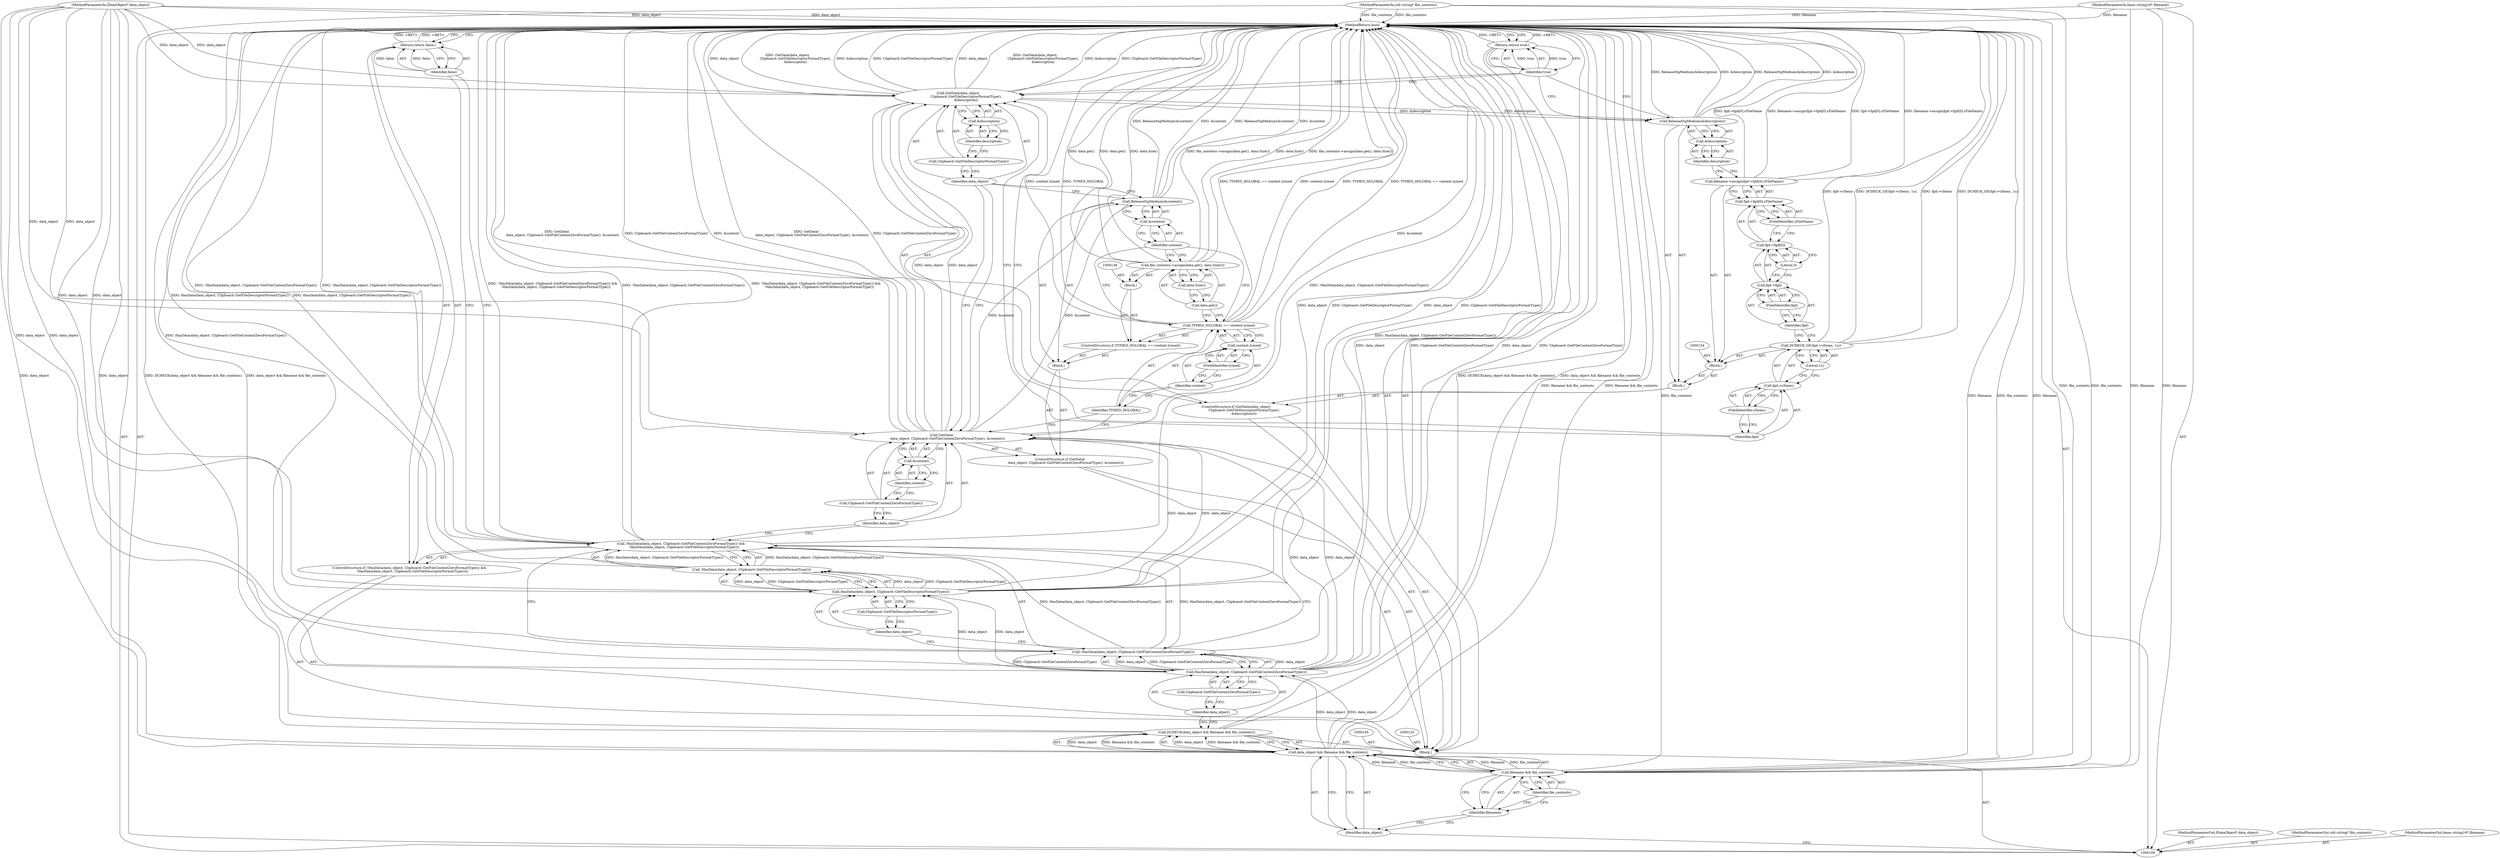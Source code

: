 digraph "0_Chrome_e93dc535728da259ec16d1c3cc393f80b25f64ae_1" {
"1000173" [label="(MethodReturn,bool)"];
"1000101" [label="(MethodParameterIn,IDataObject* data_object)"];
"1000263" [label="(MethodParameterOut,IDataObject* data_object)"];
"1000126" [label="(Identifier,data_object)"];
"1000127" [label="(Call,Clipboard::GetFileContentZeroFormatType())"];
"1000128" [label="(Call,&content)"];
"1000129" [label="(Identifier,content)"];
"1000130" [label="(Block,)"];
"1000134" [label="(Call,content.tymed)"];
"1000135" [label="(Identifier,content)"];
"1000136" [label="(FieldIdentifier,tymed)"];
"1000131" [label="(ControlStructure,if (TYMED_HGLOBAL == content.tymed))"];
"1000132" [label="(Call,TYMED_HGLOBAL == content.tymed)"];
"1000133" [label="(Identifier,TYMED_HGLOBAL)"];
"1000137" [label="(Block,)"];
"1000140" [label="(Call,data.get())"];
"1000141" [label="(Call,data.Size())"];
"1000139" [label="(Call,file_contents->assign(data.get(), data.Size()))"];
"1000143" [label="(Call,&content)"];
"1000144" [label="(Identifier,content)"];
"1000142" [label="(Call,ReleaseStgMedium(&content))"];
"1000148" [label="(Identifier,data_object)"];
"1000146" [label="(ControlStructure,if (GetData(data_object,\n               Clipboard::GetFileDescriptorFormatType(),\n               &description)))"];
"1000147" [label="(Call,GetData(data_object,\n               Clipboard::GetFileDescriptorFormatType(),\n               &description))"];
"1000103" [label="(MethodParameterIn,std::string* file_contents)"];
"1000265" [label="(MethodParameterOut,std::string* file_contents)"];
"1000102" [label="(MethodParameterIn,base::string16* filename)"];
"1000264" [label="(MethodParameterOut,base::string16* filename)"];
"1000104" [label="(Block,)"];
"1000149" [label="(Call,Clipboard::GetFileDescriptorFormatType())"];
"1000150" [label="(Call,&description)"];
"1000151" [label="(Identifier,description)"];
"1000152" [label="(Block,)"];
"1000153" [label="(Block,)"];
"1000156" [label="(Call,fgd->cItems)"];
"1000157" [label="(Identifier,fgd)"];
"1000158" [label="(FieldIdentifier,cItems)"];
"1000159" [label="(Literal,1u)"];
"1000155" [label="(Call,DCHECK_GE(fgd->cItems, 1u))"];
"1000161" [label="(Call,fgd->fgd[0].cFileName)"];
"1000162" [label="(Call,fgd->fgd[0])"];
"1000163" [label="(Call,fgd->fgd)"];
"1000164" [label="(Identifier,fgd)"];
"1000165" [label="(FieldIdentifier,fgd)"];
"1000166" [label="(Literal,0)"];
"1000167" [label="(FieldIdentifier,cFileName)"];
"1000160" [label="(Call,filename->assign(fgd->fgd[0].cFileName))"];
"1000169" [label="(Call,&description)"];
"1000170" [label="(Identifier,description)"];
"1000168" [label="(Call,ReleaseStgMedium(&description))"];
"1000171" [label="(Return,return true;)"];
"1000172" [label="(Identifier,true)"];
"1000105" [label="(Call,DCHECK(data_object && filename && file_contents))"];
"1000108" [label="(Call,filename && file_contents)"];
"1000109" [label="(Identifier,filename)"];
"1000110" [label="(Identifier,file_contents)"];
"1000106" [label="(Call,data_object && filename && file_contents)"];
"1000107" [label="(Identifier,data_object)"];
"1000115" [label="(Identifier,data_object)"];
"1000111" [label="(ControlStructure,if (!HasData(data_object, Clipboard::GetFileContentZeroFormatType()) &&\n      !HasData(data_object, Clipboard::GetFileDescriptorFormatType())))"];
"1000116" [label="(Call,Clipboard::GetFileContentZeroFormatType())"];
"1000112" [label="(Call,!HasData(data_object, Clipboard::GetFileContentZeroFormatType()) &&\n      !HasData(data_object, Clipboard::GetFileDescriptorFormatType()))"];
"1000113" [label="(Call,!HasData(data_object, Clipboard::GetFileContentZeroFormatType()))"];
"1000114" [label="(Call,HasData(data_object, Clipboard::GetFileContentZeroFormatType()))"];
"1000119" [label="(Identifier,data_object)"];
"1000120" [label="(Call,Clipboard::GetFileDescriptorFormatType())"];
"1000117" [label="(Call,!HasData(data_object, Clipboard::GetFileDescriptorFormatType()))"];
"1000118" [label="(Call,HasData(data_object, Clipboard::GetFileDescriptorFormatType()))"];
"1000122" [label="(Identifier,false)"];
"1000121" [label="(Return,return false;)"];
"1000124" [label="(ControlStructure,if (GetData(\n           data_object, Clipboard::GetFileContentZeroFormatType(), &content)))"];
"1000125" [label="(Call,GetData(\n           data_object, Clipboard::GetFileContentZeroFormatType(), &content))"];
"1000173" -> "1000100"  [label="AST: "];
"1000173" -> "1000121"  [label="CFG: "];
"1000173" -> "1000171"  [label="CFG: "];
"1000112" -> "1000173"  [label="DDG: !HasData(data_object, Clipboard::GetFileDescriptorFormatType())"];
"1000112" -> "1000173"  [label="DDG: !HasData(data_object, Clipboard::GetFileContentZeroFormatType()) &&\n      !HasData(data_object, Clipboard::GetFileDescriptorFormatType())"];
"1000112" -> "1000173"  [label="DDG: !HasData(data_object, Clipboard::GetFileContentZeroFormatType())"];
"1000168" -> "1000173"  [label="DDG: ReleaseStgMedium(&description)"];
"1000168" -> "1000173"  [label="DDG: &description"];
"1000142" -> "1000173"  [label="DDG: ReleaseStgMedium(&content)"];
"1000142" -> "1000173"  [label="DDG: &content"];
"1000125" -> "1000173"  [label="DDG: GetData(\n           data_object, Clipboard::GetFileContentZeroFormatType(), &content)"];
"1000125" -> "1000173"  [label="DDG: Clipboard::GetFileContentZeroFormatType()"];
"1000125" -> "1000173"  [label="DDG: &content"];
"1000106" -> "1000173"  [label="DDG: filename && file_contents"];
"1000105" -> "1000173"  [label="DDG: DCHECK(data_object && filename && file_contents)"];
"1000105" -> "1000173"  [label="DDG: data_object && filename && file_contents"];
"1000139" -> "1000173"  [label="DDG: data.get()"];
"1000139" -> "1000173"  [label="DDG: data.Size()"];
"1000139" -> "1000173"  [label="DDG: file_contents->assign(data.get(), data.Size())"];
"1000114" -> "1000173"  [label="DDG: data_object"];
"1000114" -> "1000173"  [label="DDG: Clipboard::GetFileContentZeroFormatType()"];
"1000117" -> "1000173"  [label="DDG: HasData(data_object, Clipboard::GetFileDescriptorFormatType())"];
"1000147" -> "1000173"  [label="DDG: &description"];
"1000147" -> "1000173"  [label="DDG: Clipboard::GetFileDescriptorFormatType()"];
"1000147" -> "1000173"  [label="DDG: data_object"];
"1000147" -> "1000173"  [label="DDG: GetData(data_object,\n               Clipboard::GetFileDescriptorFormatType(),\n               &description)"];
"1000118" -> "1000173"  [label="DDG: data_object"];
"1000118" -> "1000173"  [label="DDG: Clipboard::GetFileDescriptorFormatType()"];
"1000113" -> "1000173"  [label="DDG: HasData(data_object, Clipboard::GetFileContentZeroFormatType())"];
"1000160" -> "1000173"  [label="DDG: filename->assign(fgd->fgd[0].cFileName)"];
"1000160" -> "1000173"  [label="DDG: fgd->fgd[0].cFileName"];
"1000132" -> "1000173"  [label="DDG: TYMED_HGLOBAL == content.tymed"];
"1000132" -> "1000173"  [label="DDG: content.tymed"];
"1000132" -> "1000173"  [label="DDG: TYMED_HGLOBAL"];
"1000155" -> "1000173"  [label="DDG: DCHECK_GE(fgd->cItems, 1u)"];
"1000155" -> "1000173"  [label="DDG: fgd->cItems"];
"1000103" -> "1000173"  [label="DDG: file_contents"];
"1000102" -> "1000173"  [label="DDG: filename"];
"1000101" -> "1000173"  [label="DDG: data_object"];
"1000108" -> "1000173"  [label="DDG: file_contents"];
"1000108" -> "1000173"  [label="DDG: filename"];
"1000121" -> "1000173"  [label="DDG: <RET>"];
"1000171" -> "1000173"  [label="DDG: <RET>"];
"1000101" -> "1000100"  [label="AST: "];
"1000101" -> "1000173"  [label="DDG: data_object"];
"1000101" -> "1000106"  [label="DDG: data_object"];
"1000101" -> "1000114"  [label="DDG: data_object"];
"1000101" -> "1000118"  [label="DDG: data_object"];
"1000101" -> "1000125"  [label="DDG: data_object"];
"1000101" -> "1000147"  [label="DDG: data_object"];
"1000263" -> "1000100"  [label="AST: "];
"1000126" -> "1000125"  [label="AST: "];
"1000126" -> "1000112"  [label="CFG: "];
"1000127" -> "1000126"  [label="CFG: "];
"1000127" -> "1000125"  [label="AST: "];
"1000127" -> "1000126"  [label="CFG: "];
"1000129" -> "1000127"  [label="CFG: "];
"1000128" -> "1000125"  [label="AST: "];
"1000128" -> "1000129"  [label="CFG: "];
"1000129" -> "1000128"  [label="AST: "];
"1000125" -> "1000128"  [label="CFG: "];
"1000129" -> "1000128"  [label="AST: "];
"1000129" -> "1000127"  [label="CFG: "];
"1000128" -> "1000129"  [label="CFG: "];
"1000130" -> "1000124"  [label="AST: "];
"1000131" -> "1000130"  [label="AST: "];
"1000142" -> "1000130"  [label="AST: "];
"1000134" -> "1000132"  [label="AST: "];
"1000134" -> "1000136"  [label="CFG: "];
"1000135" -> "1000134"  [label="AST: "];
"1000136" -> "1000134"  [label="AST: "];
"1000132" -> "1000134"  [label="CFG: "];
"1000135" -> "1000134"  [label="AST: "];
"1000135" -> "1000133"  [label="CFG: "];
"1000136" -> "1000135"  [label="CFG: "];
"1000136" -> "1000134"  [label="AST: "];
"1000136" -> "1000135"  [label="CFG: "];
"1000134" -> "1000136"  [label="CFG: "];
"1000131" -> "1000130"  [label="AST: "];
"1000132" -> "1000131"  [label="AST: "];
"1000137" -> "1000131"  [label="AST: "];
"1000132" -> "1000131"  [label="AST: "];
"1000132" -> "1000134"  [label="CFG: "];
"1000133" -> "1000132"  [label="AST: "];
"1000134" -> "1000132"  [label="AST: "];
"1000140" -> "1000132"  [label="CFG: "];
"1000144" -> "1000132"  [label="CFG: "];
"1000132" -> "1000173"  [label="DDG: TYMED_HGLOBAL == content.tymed"];
"1000132" -> "1000173"  [label="DDG: content.tymed"];
"1000132" -> "1000173"  [label="DDG: TYMED_HGLOBAL"];
"1000133" -> "1000132"  [label="AST: "];
"1000133" -> "1000125"  [label="CFG: "];
"1000135" -> "1000133"  [label="CFG: "];
"1000137" -> "1000131"  [label="AST: "];
"1000138" -> "1000137"  [label="AST: "];
"1000139" -> "1000137"  [label="AST: "];
"1000140" -> "1000139"  [label="AST: "];
"1000140" -> "1000132"  [label="CFG: "];
"1000141" -> "1000140"  [label="CFG: "];
"1000141" -> "1000139"  [label="AST: "];
"1000141" -> "1000140"  [label="CFG: "];
"1000139" -> "1000141"  [label="CFG: "];
"1000139" -> "1000137"  [label="AST: "];
"1000139" -> "1000141"  [label="CFG: "];
"1000140" -> "1000139"  [label="AST: "];
"1000141" -> "1000139"  [label="AST: "];
"1000144" -> "1000139"  [label="CFG: "];
"1000139" -> "1000173"  [label="DDG: data.get()"];
"1000139" -> "1000173"  [label="DDG: data.Size()"];
"1000139" -> "1000173"  [label="DDG: file_contents->assign(data.get(), data.Size())"];
"1000143" -> "1000142"  [label="AST: "];
"1000143" -> "1000144"  [label="CFG: "];
"1000144" -> "1000143"  [label="AST: "];
"1000142" -> "1000143"  [label="CFG: "];
"1000144" -> "1000143"  [label="AST: "];
"1000144" -> "1000139"  [label="CFG: "];
"1000144" -> "1000132"  [label="CFG: "];
"1000143" -> "1000144"  [label="CFG: "];
"1000142" -> "1000130"  [label="AST: "];
"1000142" -> "1000143"  [label="CFG: "];
"1000143" -> "1000142"  [label="AST: "];
"1000148" -> "1000142"  [label="CFG: "];
"1000142" -> "1000173"  [label="DDG: ReleaseStgMedium(&content)"];
"1000142" -> "1000173"  [label="DDG: &content"];
"1000125" -> "1000142"  [label="DDG: &content"];
"1000148" -> "1000147"  [label="AST: "];
"1000148" -> "1000142"  [label="CFG: "];
"1000148" -> "1000125"  [label="CFG: "];
"1000149" -> "1000148"  [label="CFG: "];
"1000146" -> "1000104"  [label="AST: "];
"1000147" -> "1000146"  [label="AST: "];
"1000152" -> "1000146"  [label="AST: "];
"1000147" -> "1000146"  [label="AST: "];
"1000147" -> "1000150"  [label="CFG: "];
"1000148" -> "1000147"  [label="AST: "];
"1000149" -> "1000147"  [label="AST: "];
"1000150" -> "1000147"  [label="AST: "];
"1000157" -> "1000147"  [label="CFG: "];
"1000172" -> "1000147"  [label="CFG: "];
"1000147" -> "1000173"  [label="DDG: &description"];
"1000147" -> "1000173"  [label="DDG: Clipboard::GetFileDescriptorFormatType()"];
"1000147" -> "1000173"  [label="DDG: data_object"];
"1000147" -> "1000173"  [label="DDG: GetData(data_object,\n               Clipboard::GetFileDescriptorFormatType(),\n               &description)"];
"1000125" -> "1000147"  [label="DDG: data_object"];
"1000101" -> "1000147"  [label="DDG: data_object"];
"1000147" -> "1000168"  [label="DDG: &description"];
"1000103" -> "1000100"  [label="AST: "];
"1000103" -> "1000173"  [label="DDG: file_contents"];
"1000103" -> "1000108"  [label="DDG: file_contents"];
"1000265" -> "1000100"  [label="AST: "];
"1000102" -> "1000100"  [label="AST: "];
"1000102" -> "1000173"  [label="DDG: filename"];
"1000102" -> "1000108"  [label="DDG: filename"];
"1000264" -> "1000100"  [label="AST: "];
"1000104" -> "1000100"  [label="AST: "];
"1000105" -> "1000104"  [label="AST: "];
"1000111" -> "1000104"  [label="AST: "];
"1000123" -> "1000104"  [label="AST: "];
"1000124" -> "1000104"  [label="AST: "];
"1000145" -> "1000104"  [label="AST: "];
"1000146" -> "1000104"  [label="AST: "];
"1000171" -> "1000104"  [label="AST: "];
"1000149" -> "1000147"  [label="AST: "];
"1000149" -> "1000148"  [label="CFG: "];
"1000151" -> "1000149"  [label="CFG: "];
"1000150" -> "1000147"  [label="AST: "];
"1000150" -> "1000151"  [label="CFG: "];
"1000151" -> "1000150"  [label="AST: "];
"1000147" -> "1000150"  [label="CFG: "];
"1000151" -> "1000150"  [label="AST: "];
"1000151" -> "1000149"  [label="CFG: "];
"1000150" -> "1000151"  [label="CFG: "];
"1000152" -> "1000146"  [label="AST: "];
"1000153" -> "1000152"  [label="AST: "];
"1000168" -> "1000152"  [label="AST: "];
"1000153" -> "1000152"  [label="AST: "];
"1000154" -> "1000153"  [label="AST: "];
"1000155" -> "1000153"  [label="AST: "];
"1000160" -> "1000153"  [label="AST: "];
"1000156" -> "1000155"  [label="AST: "];
"1000156" -> "1000158"  [label="CFG: "];
"1000157" -> "1000156"  [label="AST: "];
"1000158" -> "1000156"  [label="AST: "];
"1000159" -> "1000156"  [label="CFG: "];
"1000157" -> "1000156"  [label="AST: "];
"1000157" -> "1000147"  [label="CFG: "];
"1000158" -> "1000157"  [label="CFG: "];
"1000158" -> "1000156"  [label="AST: "];
"1000158" -> "1000157"  [label="CFG: "];
"1000156" -> "1000158"  [label="CFG: "];
"1000159" -> "1000155"  [label="AST: "];
"1000159" -> "1000156"  [label="CFG: "];
"1000155" -> "1000159"  [label="CFG: "];
"1000155" -> "1000153"  [label="AST: "];
"1000155" -> "1000159"  [label="CFG: "];
"1000156" -> "1000155"  [label="AST: "];
"1000159" -> "1000155"  [label="AST: "];
"1000164" -> "1000155"  [label="CFG: "];
"1000155" -> "1000173"  [label="DDG: DCHECK_GE(fgd->cItems, 1u)"];
"1000155" -> "1000173"  [label="DDG: fgd->cItems"];
"1000161" -> "1000160"  [label="AST: "];
"1000161" -> "1000167"  [label="CFG: "];
"1000162" -> "1000161"  [label="AST: "];
"1000167" -> "1000161"  [label="AST: "];
"1000160" -> "1000161"  [label="CFG: "];
"1000162" -> "1000161"  [label="AST: "];
"1000162" -> "1000166"  [label="CFG: "];
"1000163" -> "1000162"  [label="AST: "];
"1000166" -> "1000162"  [label="AST: "];
"1000167" -> "1000162"  [label="CFG: "];
"1000163" -> "1000162"  [label="AST: "];
"1000163" -> "1000165"  [label="CFG: "];
"1000164" -> "1000163"  [label="AST: "];
"1000165" -> "1000163"  [label="AST: "];
"1000166" -> "1000163"  [label="CFG: "];
"1000164" -> "1000163"  [label="AST: "];
"1000164" -> "1000155"  [label="CFG: "];
"1000165" -> "1000164"  [label="CFG: "];
"1000165" -> "1000163"  [label="AST: "];
"1000165" -> "1000164"  [label="CFG: "];
"1000163" -> "1000165"  [label="CFG: "];
"1000166" -> "1000162"  [label="AST: "];
"1000166" -> "1000163"  [label="CFG: "];
"1000162" -> "1000166"  [label="CFG: "];
"1000167" -> "1000161"  [label="AST: "];
"1000167" -> "1000162"  [label="CFG: "];
"1000161" -> "1000167"  [label="CFG: "];
"1000160" -> "1000153"  [label="AST: "];
"1000160" -> "1000161"  [label="CFG: "];
"1000161" -> "1000160"  [label="AST: "];
"1000170" -> "1000160"  [label="CFG: "];
"1000160" -> "1000173"  [label="DDG: filename->assign(fgd->fgd[0].cFileName)"];
"1000160" -> "1000173"  [label="DDG: fgd->fgd[0].cFileName"];
"1000169" -> "1000168"  [label="AST: "];
"1000169" -> "1000170"  [label="CFG: "];
"1000170" -> "1000169"  [label="AST: "];
"1000168" -> "1000169"  [label="CFG: "];
"1000170" -> "1000169"  [label="AST: "];
"1000170" -> "1000160"  [label="CFG: "];
"1000169" -> "1000170"  [label="CFG: "];
"1000168" -> "1000152"  [label="AST: "];
"1000168" -> "1000169"  [label="CFG: "];
"1000169" -> "1000168"  [label="AST: "];
"1000172" -> "1000168"  [label="CFG: "];
"1000168" -> "1000173"  [label="DDG: ReleaseStgMedium(&description)"];
"1000168" -> "1000173"  [label="DDG: &description"];
"1000147" -> "1000168"  [label="DDG: &description"];
"1000171" -> "1000104"  [label="AST: "];
"1000171" -> "1000172"  [label="CFG: "];
"1000172" -> "1000171"  [label="AST: "];
"1000173" -> "1000171"  [label="CFG: "];
"1000171" -> "1000173"  [label="DDG: <RET>"];
"1000172" -> "1000171"  [label="DDG: true"];
"1000172" -> "1000171"  [label="AST: "];
"1000172" -> "1000168"  [label="CFG: "];
"1000172" -> "1000147"  [label="CFG: "];
"1000171" -> "1000172"  [label="CFG: "];
"1000172" -> "1000171"  [label="DDG: true"];
"1000105" -> "1000104"  [label="AST: "];
"1000105" -> "1000106"  [label="CFG: "];
"1000106" -> "1000105"  [label="AST: "];
"1000115" -> "1000105"  [label="CFG: "];
"1000105" -> "1000173"  [label="DDG: DCHECK(data_object && filename && file_contents)"];
"1000105" -> "1000173"  [label="DDG: data_object && filename && file_contents"];
"1000106" -> "1000105"  [label="DDG: data_object"];
"1000106" -> "1000105"  [label="DDG: filename && file_contents"];
"1000108" -> "1000106"  [label="AST: "];
"1000108" -> "1000109"  [label="CFG: "];
"1000108" -> "1000110"  [label="CFG: "];
"1000109" -> "1000108"  [label="AST: "];
"1000110" -> "1000108"  [label="AST: "];
"1000106" -> "1000108"  [label="CFG: "];
"1000108" -> "1000173"  [label="DDG: file_contents"];
"1000108" -> "1000173"  [label="DDG: filename"];
"1000108" -> "1000106"  [label="DDG: filename"];
"1000108" -> "1000106"  [label="DDG: file_contents"];
"1000102" -> "1000108"  [label="DDG: filename"];
"1000103" -> "1000108"  [label="DDG: file_contents"];
"1000109" -> "1000108"  [label="AST: "];
"1000109" -> "1000107"  [label="CFG: "];
"1000110" -> "1000109"  [label="CFG: "];
"1000108" -> "1000109"  [label="CFG: "];
"1000110" -> "1000108"  [label="AST: "];
"1000110" -> "1000109"  [label="CFG: "];
"1000108" -> "1000110"  [label="CFG: "];
"1000106" -> "1000105"  [label="AST: "];
"1000106" -> "1000107"  [label="CFG: "];
"1000106" -> "1000108"  [label="CFG: "];
"1000107" -> "1000106"  [label="AST: "];
"1000108" -> "1000106"  [label="AST: "];
"1000105" -> "1000106"  [label="CFG: "];
"1000106" -> "1000173"  [label="DDG: filename && file_contents"];
"1000106" -> "1000105"  [label="DDG: data_object"];
"1000106" -> "1000105"  [label="DDG: filename && file_contents"];
"1000101" -> "1000106"  [label="DDG: data_object"];
"1000108" -> "1000106"  [label="DDG: filename"];
"1000108" -> "1000106"  [label="DDG: file_contents"];
"1000106" -> "1000114"  [label="DDG: data_object"];
"1000107" -> "1000106"  [label="AST: "];
"1000107" -> "1000100"  [label="CFG: "];
"1000109" -> "1000107"  [label="CFG: "];
"1000106" -> "1000107"  [label="CFG: "];
"1000115" -> "1000114"  [label="AST: "];
"1000115" -> "1000105"  [label="CFG: "];
"1000116" -> "1000115"  [label="CFG: "];
"1000111" -> "1000104"  [label="AST: "];
"1000112" -> "1000111"  [label="AST: "];
"1000121" -> "1000111"  [label="AST: "];
"1000116" -> "1000114"  [label="AST: "];
"1000116" -> "1000115"  [label="CFG: "];
"1000114" -> "1000116"  [label="CFG: "];
"1000112" -> "1000111"  [label="AST: "];
"1000112" -> "1000113"  [label="CFG: "];
"1000112" -> "1000117"  [label="CFG: "];
"1000113" -> "1000112"  [label="AST: "];
"1000117" -> "1000112"  [label="AST: "];
"1000122" -> "1000112"  [label="CFG: "];
"1000126" -> "1000112"  [label="CFG: "];
"1000112" -> "1000173"  [label="DDG: !HasData(data_object, Clipboard::GetFileDescriptorFormatType())"];
"1000112" -> "1000173"  [label="DDG: !HasData(data_object, Clipboard::GetFileContentZeroFormatType()) &&\n      !HasData(data_object, Clipboard::GetFileDescriptorFormatType())"];
"1000112" -> "1000173"  [label="DDG: !HasData(data_object, Clipboard::GetFileContentZeroFormatType())"];
"1000113" -> "1000112"  [label="DDG: HasData(data_object, Clipboard::GetFileContentZeroFormatType())"];
"1000117" -> "1000112"  [label="DDG: HasData(data_object, Clipboard::GetFileDescriptorFormatType())"];
"1000113" -> "1000112"  [label="AST: "];
"1000113" -> "1000114"  [label="CFG: "];
"1000114" -> "1000113"  [label="AST: "];
"1000119" -> "1000113"  [label="CFG: "];
"1000112" -> "1000113"  [label="CFG: "];
"1000113" -> "1000173"  [label="DDG: HasData(data_object, Clipboard::GetFileContentZeroFormatType())"];
"1000113" -> "1000112"  [label="DDG: HasData(data_object, Clipboard::GetFileContentZeroFormatType())"];
"1000114" -> "1000113"  [label="DDG: data_object"];
"1000114" -> "1000113"  [label="DDG: Clipboard::GetFileContentZeroFormatType()"];
"1000114" -> "1000113"  [label="AST: "];
"1000114" -> "1000116"  [label="CFG: "];
"1000115" -> "1000114"  [label="AST: "];
"1000116" -> "1000114"  [label="AST: "];
"1000113" -> "1000114"  [label="CFG: "];
"1000114" -> "1000173"  [label="DDG: data_object"];
"1000114" -> "1000173"  [label="DDG: Clipboard::GetFileContentZeroFormatType()"];
"1000114" -> "1000113"  [label="DDG: data_object"];
"1000114" -> "1000113"  [label="DDG: Clipboard::GetFileContentZeroFormatType()"];
"1000106" -> "1000114"  [label="DDG: data_object"];
"1000101" -> "1000114"  [label="DDG: data_object"];
"1000114" -> "1000118"  [label="DDG: data_object"];
"1000114" -> "1000125"  [label="DDG: data_object"];
"1000119" -> "1000118"  [label="AST: "];
"1000119" -> "1000113"  [label="CFG: "];
"1000120" -> "1000119"  [label="CFG: "];
"1000120" -> "1000118"  [label="AST: "];
"1000120" -> "1000119"  [label="CFG: "];
"1000118" -> "1000120"  [label="CFG: "];
"1000117" -> "1000112"  [label="AST: "];
"1000117" -> "1000118"  [label="CFG: "];
"1000118" -> "1000117"  [label="AST: "];
"1000112" -> "1000117"  [label="CFG: "];
"1000117" -> "1000173"  [label="DDG: HasData(data_object, Clipboard::GetFileDescriptorFormatType())"];
"1000117" -> "1000112"  [label="DDG: HasData(data_object, Clipboard::GetFileDescriptorFormatType())"];
"1000118" -> "1000117"  [label="DDG: data_object"];
"1000118" -> "1000117"  [label="DDG: Clipboard::GetFileDescriptorFormatType()"];
"1000118" -> "1000117"  [label="AST: "];
"1000118" -> "1000120"  [label="CFG: "];
"1000119" -> "1000118"  [label="AST: "];
"1000120" -> "1000118"  [label="AST: "];
"1000117" -> "1000118"  [label="CFG: "];
"1000118" -> "1000173"  [label="DDG: data_object"];
"1000118" -> "1000173"  [label="DDG: Clipboard::GetFileDescriptorFormatType()"];
"1000118" -> "1000117"  [label="DDG: data_object"];
"1000118" -> "1000117"  [label="DDG: Clipboard::GetFileDescriptorFormatType()"];
"1000114" -> "1000118"  [label="DDG: data_object"];
"1000101" -> "1000118"  [label="DDG: data_object"];
"1000118" -> "1000125"  [label="DDG: data_object"];
"1000122" -> "1000121"  [label="AST: "];
"1000122" -> "1000112"  [label="CFG: "];
"1000121" -> "1000122"  [label="CFG: "];
"1000122" -> "1000121"  [label="DDG: false"];
"1000121" -> "1000111"  [label="AST: "];
"1000121" -> "1000122"  [label="CFG: "];
"1000122" -> "1000121"  [label="AST: "];
"1000173" -> "1000121"  [label="CFG: "];
"1000121" -> "1000173"  [label="DDG: <RET>"];
"1000122" -> "1000121"  [label="DDG: false"];
"1000124" -> "1000104"  [label="AST: "];
"1000125" -> "1000124"  [label="AST: "];
"1000130" -> "1000124"  [label="AST: "];
"1000125" -> "1000124"  [label="AST: "];
"1000125" -> "1000128"  [label="CFG: "];
"1000126" -> "1000125"  [label="AST: "];
"1000127" -> "1000125"  [label="AST: "];
"1000128" -> "1000125"  [label="AST: "];
"1000133" -> "1000125"  [label="CFG: "];
"1000148" -> "1000125"  [label="CFG: "];
"1000125" -> "1000173"  [label="DDG: GetData(\n           data_object, Clipboard::GetFileContentZeroFormatType(), &content)"];
"1000125" -> "1000173"  [label="DDG: Clipboard::GetFileContentZeroFormatType()"];
"1000125" -> "1000173"  [label="DDG: &content"];
"1000114" -> "1000125"  [label="DDG: data_object"];
"1000118" -> "1000125"  [label="DDG: data_object"];
"1000101" -> "1000125"  [label="DDG: data_object"];
"1000125" -> "1000142"  [label="DDG: &content"];
"1000125" -> "1000147"  [label="DDG: data_object"];
}
